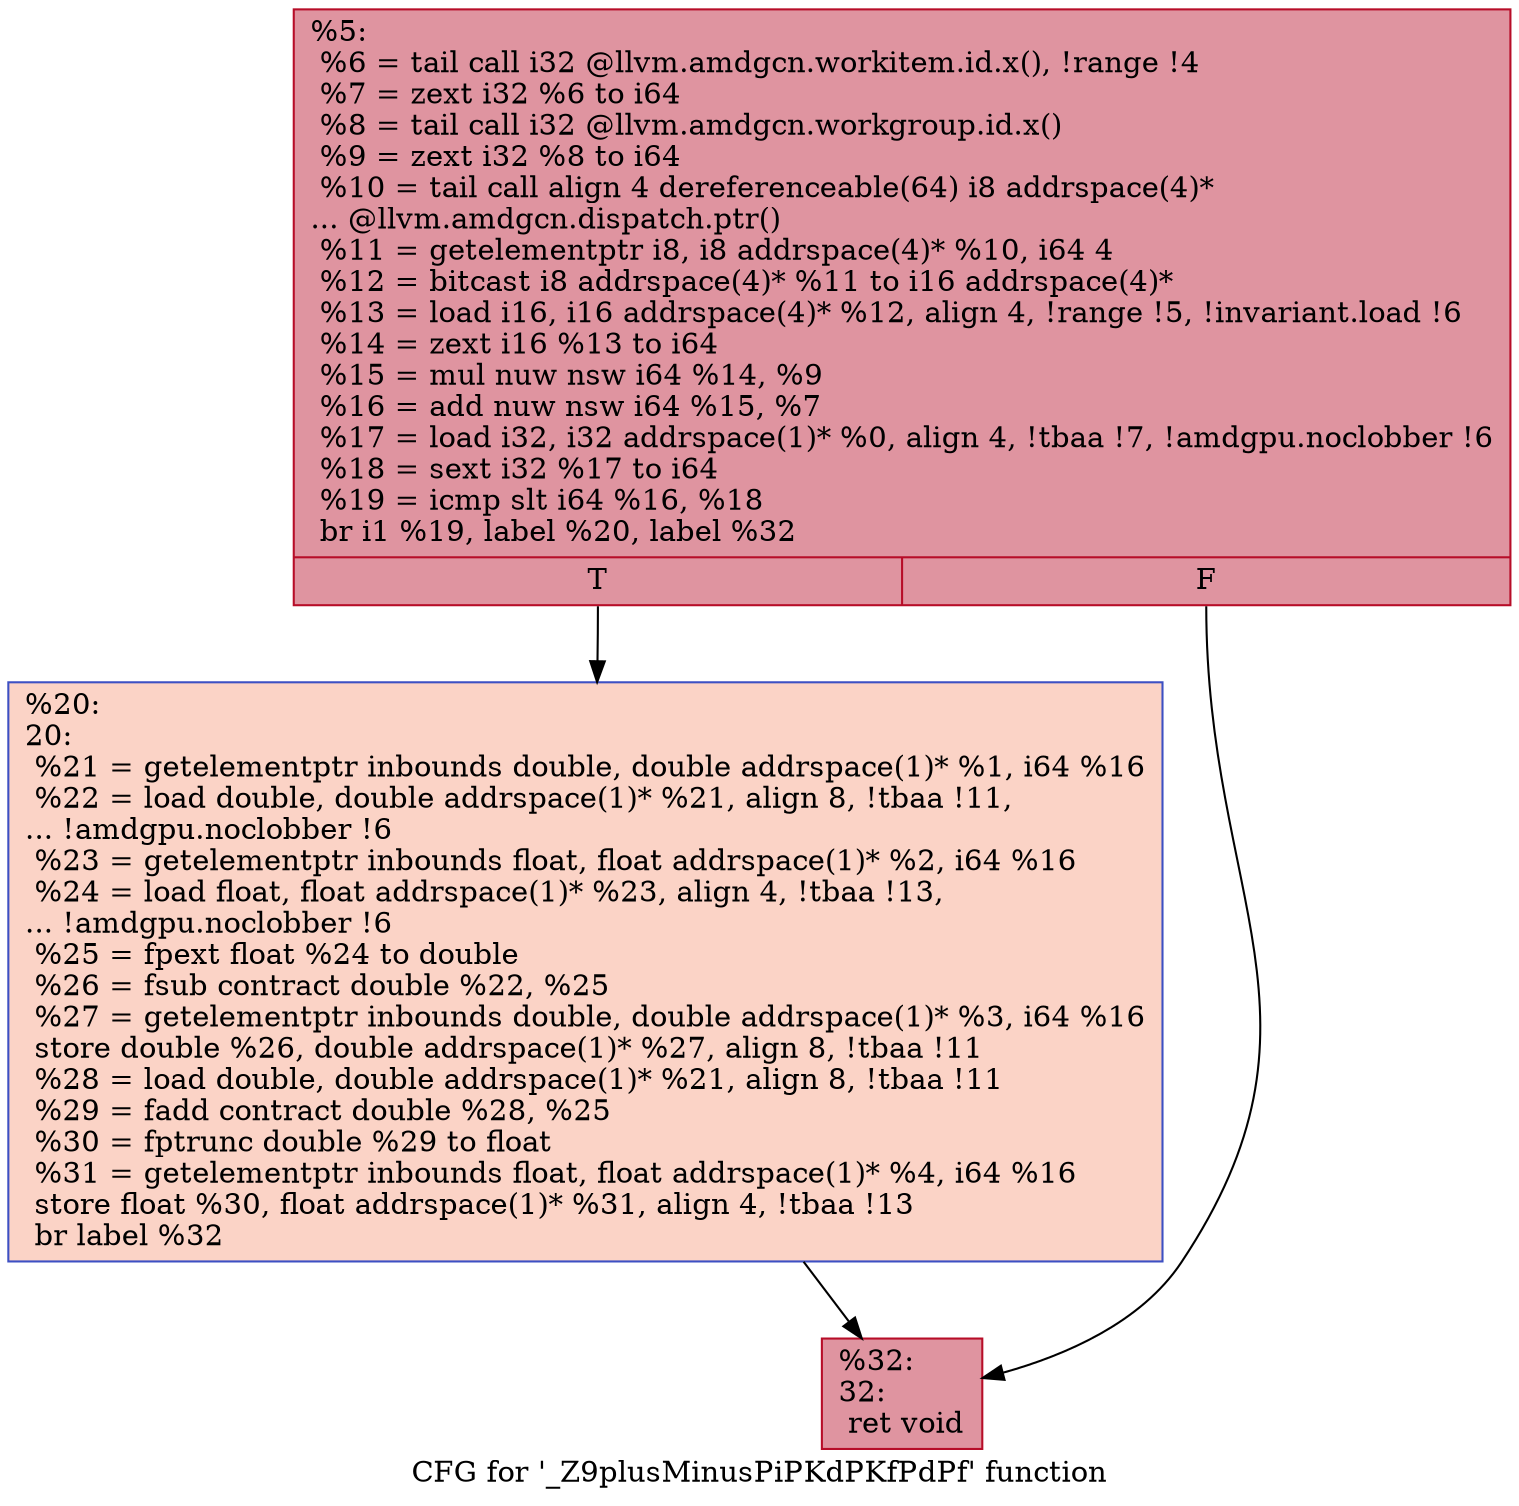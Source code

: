 digraph "CFG for '_Z9plusMinusPiPKdPKfPdPf' function" {
	label="CFG for '_Z9plusMinusPiPKdPKfPdPf' function";

	Node0x51ac420 [shape=record,color="#b70d28ff", style=filled, fillcolor="#b70d2870",label="{%5:\l  %6 = tail call i32 @llvm.amdgcn.workitem.id.x(), !range !4\l  %7 = zext i32 %6 to i64\l  %8 = tail call i32 @llvm.amdgcn.workgroup.id.x()\l  %9 = zext i32 %8 to i64\l  %10 = tail call align 4 dereferenceable(64) i8 addrspace(4)*\l... @llvm.amdgcn.dispatch.ptr()\l  %11 = getelementptr i8, i8 addrspace(4)* %10, i64 4\l  %12 = bitcast i8 addrspace(4)* %11 to i16 addrspace(4)*\l  %13 = load i16, i16 addrspace(4)* %12, align 4, !range !5, !invariant.load !6\l  %14 = zext i16 %13 to i64\l  %15 = mul nuw nsw i64 %14, %9\l  %16 = add nuw nsw i64 %15, %7\l  %17 = load i32, i32 addrspace(1)* %0, align 4, !tbaa !7, !amdgpu.noclobber !6\l  %18 = sext i32 %17 to i64\l  %19 = icmp slt i64 %16, %18\l  br i1 %19, label %20, label %32\l|{<s0>T|<s1>F}}"];
	Node0x51ac420:s0 -> Node0x51aed00;
	Node0x51ac420:s1 -> Node0x51aed90;
	Node0x51aed00 [shape=record,color="#3d50c3ff", style=filled, fillcolor="#f59c7d70",label="{%20:\l20:                                               \l  %21 = getelementptr inbounds double, double addrspace(1)* %1, i64 %16\l  %22 = load double, double addrspace(1)* %21, align 8, !tbaa !11,\l... !amdgpu.noclobber !6\l  %23 = getelementptr inbounds float, float addrspace(1)* %2, i64 %16\l  %24 = load float, float addrspace(1)* %23, align 4, !tbaa !13,\l... !amdgpu.noclobber !6\l  %25 = fpext float %24 to double\l  %26 = fsub contract double %22, %25\l  %27 = getelementptr inbounds double, double addrspace(1)* %3, i64 %16\l  store double %26, double addrspace(1)* %27, align 8, !tbaa !11\l  %28 = load double, double addrspace(1)* %21, align 8, !tbaa !11\l  %29 = fadd contract double %28, %25\l  %30 = fptrunc double %29 to float\l  %31 = getelementptr inbounds float, float addrspace(1)* %4, i64 %16\l  store float %30, float addrspace(1)* %31, align 4, !tbaa !13\l  br label %32\l}"];
	Node0x51aed00 -> Node0x51aed90;
	Node0x51aed90 [shape=record,color="#b70d28ff", style=filled, fillcolor="#b70d2870",label="{%32:\l32:                                               \l  ret void\l}"];
}
